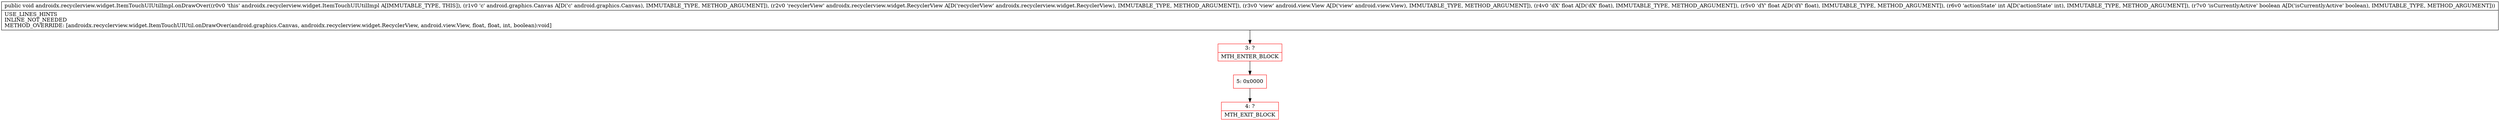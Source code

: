 digraph "CFG forandroidx.recyclerview.widget.ItemTouchUIUtilImpl.onDrawOver(Landroid\/graphics\/Canvas;Landroidx\/recyclerview\/widget\/RecyclerView;Landroid\/view\/View;FFIZ)V" {
subgraph cluster_Region_362238356 {
label = "R(0)";
node [shape=record,color=blue];
}
Node_3 [shape=record,color=red,label="{3\:\ ?|MTH_ENTER_BLOCK\l}"];
Node_5 [shape=record,color=red,label="{5\:\ 0x0000}"];
Node_4 [shape=record,color=red,label="{4\:\ ?|MTH_EXIT_BLOCK\l}"];
MethodNode[shape=record,label="{public void androidx.recyclerview.widget.ItemTouchUIUtilImpl.onDrawOver((r0v0 'this' androidx.recyclerview.widget.ItemTouchUIUtilImpl A[IMMUTABLE_TYPE, THIS]), (r1v0 'c' android.graphics.Canvas A[D('c' android.graphics.Canvas), IMMUTABLE_TYPE, METHOD_ARGUMENT]), (r2v0 'recyclerView' androidx.recyclerview.widget.RecyclerView A[D('recyclerView' androidx.recyclerview.widget.RecyclerView), IMMUTABLE_TYPE, METHOD_ARGUMENT]), (r3v0 'view' android.view.View A[D('view' android.view.View), IMMUTABLE_TYPE, METHOD_ARGUMENT]), (r4v0 'dX' float A[D('dX' float), IMMUTABLE_TYPE, METHOD_ARGUMENT]), (r5v0 'dY' float A[D('dY' float), IMMUTABLE_TYPE, METHOD_ARGUMENT]), (r6v0 'actionState' int A[D('actionState' int), IMMUTABLE_TYPE, METHOD_ARGUMENT]), (r7v0 'isCurrentlyActive' boolean A[D('isCurrentlyActive' boolean), IMMUTABLE_TYPE, METHOD_ARGUMENT]))  | USE_LINES_HINTS\lINLINE_NOT_NEEDED\lMETHOD_OVERRIDE: [androidx.recyclerview.widget.ItemTouchUIUtil.onDrawOver(android.graphics.Canvas, androidx.recyclerview.widget.RecyclerView, android.view.View, float, float, int, boolean):void]\l}"];
MethodNode -> Node_3;Node_3 -> Node_5;
Node_5 -> Node_4;
}

